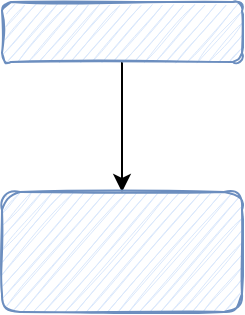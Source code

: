 <mxfile version="16.0.0" type="github">
  <diagram id="IrO2vmYkuA4DbyhJc1Ti" name="Page-1">
    <mxGraphModel dx="1422" dy="760" grid="1" gridSize="10" guides="1" tooltips="1" connect="1" arrows="1" fold="1" page="1" pageScale="1" pageWidth="827" pageHeight="1169" math="0" shadow="0">
      <root>
        <mxCell id="0" />
        <mxCell id="1" parent="0" />
        <mxCell id="IXZtVFJtthrJYwxyvM6c-3" value="" style="edgeStyle=orthogonalEdgeStyle;rounded=0;orthogonalLoop=1;jettySize=auto;html=1;" edge="1" parent="1" source="IXZtVFJtthrJYwxyvM6c-1" target="IXZtVFJtthrJYwxyvM6c-2">
          <mxGeometry relative="1" as="geometry" />
        </mxCell>
        <mxCell id="IXZtVFJtthrJYwxyvM6c-1" value="" style="rounded=1;whiteSpace=wrap;html=1;fillColor=#dae8fc;strokeColor=#6c8ebf;gradientColor=none;gradientDirection=west;glass=0;shadow=0;sketch=1;" vertex="1" parent="1">
          <mxGeometry x="230" y="140" width="120" height="30" as="geometry" />
        </mxCell>
        <mxCell id="IXZtVFJtthrJYwxyvM6c-2" value="" style="whiteSpace=wrap;html=1;fillColor=#dae8fc;strokeColor=#6c8ebf;rounded=1;gradientColor=none;gradientDirection=west;glass=0;shadow=0;sketch=1;" vertex="1" parent="1">
          <mxGeometry x="230" y="235" width="120" height="60" as="geometry" />
        </mxCell>
      </root>
    </mxGraphModel>
  </diagram>
</mxfile>
